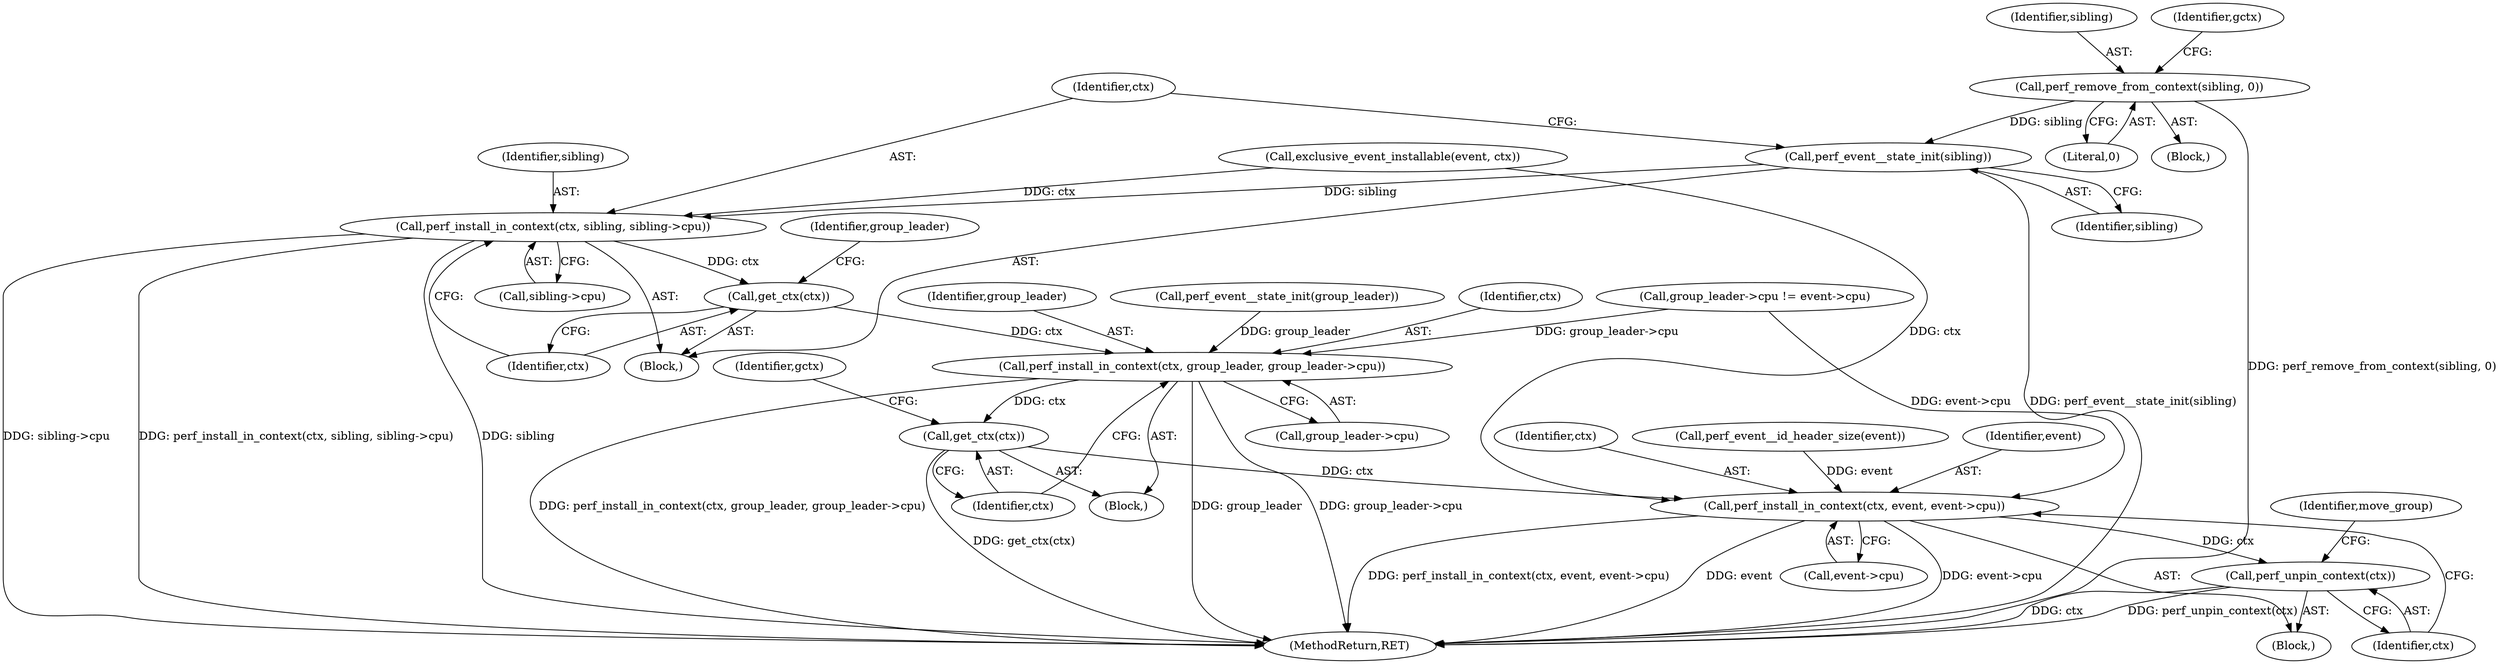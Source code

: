 digraph "0_linux_321027c1fe77f892f4ea07846aeae08cefbbb290@API" {
"1000695" [label="(Call,perf_remove_from_context(sibling, 0))"];
"1000702" [label="(Call,perf_event__state_init(sibling))"];
"1000704" [label="(Call,perf_install_in_context(ctx, sibling, sibling->cpu))"];
"1000710" [label="(Call,get_ctx(ctx))"];
"1000714" [label="(Call,perf_install_in_context(ctx, group_leader, group_leader->cpu))"];
"1000720" [label="(Call,get_ctx(ctx))"];
"1000733" [label="(Call,perf_install_in_context(ctx, event, event->cpu))"];
"1000739" [label="(Call,perf_unpin_context(ctx))"];
"1000714" [label="(Call,perf_install_in_context(ctx, group_leader, group_leader->cpu))"];
"1000716" [label="(Identifier,group_leader)"];
"1000707" [label="(Call,sibling->cpu)"];
"1000694" [label="(Block,)"];
"1000712" [label="(Call,perf_event__state_init(group_leader))"];
"1000702" [label="(Call,perf_event__state_init(sibling))"];
"1000720" [label="(Call,get_ctx(ctx))"];
"1000733" [label="(Call,perf_install_in_context(ctx, event, event->cpu))"];
"1000673" [label="(Call,exclusive_event_installable(event, ctx))"];
"1000740" [label="(Identifier,ctx)"];
"1000715" [label="(Identifier,ctx)"];
"1000843" [label="(MethodReturn,RET)"];
"1000703" [label="(Identifier,sibling)"];
"1000138" [label="(Block,)"];
"1000736" [label="(Call,event->cpu)"];
"1000706" [label="(Identifier,sibling)"];
"1000690" [label="(Block,)"];
"1000695" [label="(Call,perf_remove_from_context(sibling, 0))"];
"1000734" [label="(Identifier,ctx)"];
"1000711" [label="(Identifier,ctx)"];
"1000723" [label="(Identifier,gctx)"];
"1000696" [label="(Identifier,sibling)"];
"1000742" [label="(Identifier,move_group)"];
"1000717" [label="(Call,group_leader->cpu)"];
"1000739" [label="(Call,perf_unpin_context(ctx))"];
"1000726" [label="(Call,perf_event__id_header_size(event))"];
"1000705" [label="(Identifier,ctx)"];
"1000735" [label="(Identifier,event)"];
"1000701" [label="(Block,)"];
"1000713" [label="(Identifier,group_leader)"];
"1000556" [label="(Call,group_leader->cpu != event->cpu)"];
"1000710" [label="(Call,get_ctx(ctx))"];
"1000697" [label="(Literal,0)"];
"1000704" [label="(Call,perf_install_in_context(ctx, sibling, sibling->cpu))"];
"1000721" [label="(Identifier,ctx)"];
"1000699" [label="(Identifier,gctx)"];
"1000695" -> "1000694"  [label="AST: "];
"1000695" -> "1000697"  [label="CFG: "];
"1000696" -> "1000695"  [label="AST: "];
"1000697" -> "1000695"  [label="AST: "];
"1000699" -> "1000695"  [label="CFG: "];
"1000695" -> "1000843"  [label="DDG: perf_remove_from_context(sibling, 0)"];
"1000695" -> "1000702"  [label="DDG: sibling"];
"1000702" -> "1000701"  [label="AST: "];
"1000702" -> "1000703"  [label="CFG: "];
"1000703" -> "1000702"  [label="AST: "];
"1000705" -> "1000702"  [label="CFG: "];
"1000702" -> "1000843"  [label="DDG: perf_event__state_init(sibling)"];
"1000702" -> "1000704"  [label="DDG: sibling"];
"1000704" -> "1000701"  [label="AST: "];
"1000704" -> "1000707"  [label="CFG: "];
"1000705" -> "1000704"  [label="AST: "];
"1000706" -> "1000704"  [label="AST: "];
"1000707" -> "1000704"  [label="AST: "];
"1000711" -> "1000704"  [label="CFG: "];
"1000704" -> "1000843"  [label="DDG: sibling"];
"1000704" -> "1000843"  [label="DDG: sibling->cpu"];
"1000704" -> "1000843"  [label="DDG: perf_install_in_context(ctx, sibling, sibling->cpu)"];
"1000673" -> "1000704"  [label="DDG: ctx"];
"1000704" -> "1000710"  [label="DDG: ctx"];
"1000710" -> "1000701"  [label="AST: "];
"1000710" -> "1000711"  [label="CFG: "];
"1000711" -> "1000710"  [label="AST: "];
"1000713" -> "1000710"  [label="CFG: "];
"1000710" -> "1000714"  [label="DDG: ctx"];
"1000714" -> "1000690"  [label="AST: "];
"1000714" -> "1000717"  [label="CFG: "];
"1000715" -> "1000714"  [label="AST: "];
"1000716" -> "1000714"  [label="AST: "];
"1000717" -> "1000714"  [label="AST: "];
"1000721" -> "1000714"  [label="CFG: "];
"1000714" -> "1000843"  [label="DDG: perf_install_in_context(ctx, group_leader, group_leader->cpu)"];
"1000714" -> "1000843"  [label="DDG: group_leader"];
"1000714" -> "1000843"  [label="DDG: group_leader->cpu"];
"1000712" -> "1000714"  [label="DDG: group_leader"];
"1000556" -> "1000714"  [label="DDG: group_leader->cpu"];
"1000714" -> "1000720"  [label="DDG: ctx"];
"1000720" -> "1000690"  [label="AST: "];
"1000720" -> "1000721"  [label="CFG: "];
"1000721" -> "1000720"  [label="AST: "];
"1000723" -> "1000720"  [label="CFG: "];
"1000720" -> "1000843"  [label="DDG: get_ctx(ctx)"];
"1000720" -> "1000733"  [label="DDG: ctx"];
"1000733" -> "1000138"  [label="AST: "];
"1000733" -> "1000736"  [label="CFG: "];
"1000734" -> "1000733"  [label="AST: "];
"1000735" -> "1000733"  [label="AST: "];
"1000736" -> "1000733"  [label="AST: "];
"1000740" -> "1000733"  [label="CFG: "];
"1000733" -> "1000843"  [label="DDG: event"];
"1000733" -> "1000843"  [label="DDG: event->cpu"];
"1000733" -> "1000843"  [label="DDG: perf_install_in_context(ctx, event, event->cpu)"];
"1000673" -> "1000733"  [label="DDG: ctx"];
"1000726" -> "1000733"  [label="DDG: event"];
"1000556" -> "1000733"  [label="DDG: event->cpu"];
"1000733" -> "1000739"  [label="DDG: ctx"];
"1000739" -> "1000138"  [label="AST: "];
"1000739" -> "1000740"  [label="CFG: "];
"1000740" -> "1000739"  [label="AST: "];
"1000742" -> "1000739"  [label="CFG: "];
"1000739" -> "1000843"  [label="DDG: perf_unpin_context(ctx)"];
"1000739" -> "1000843"  [label="DDG: ctx"];
}
